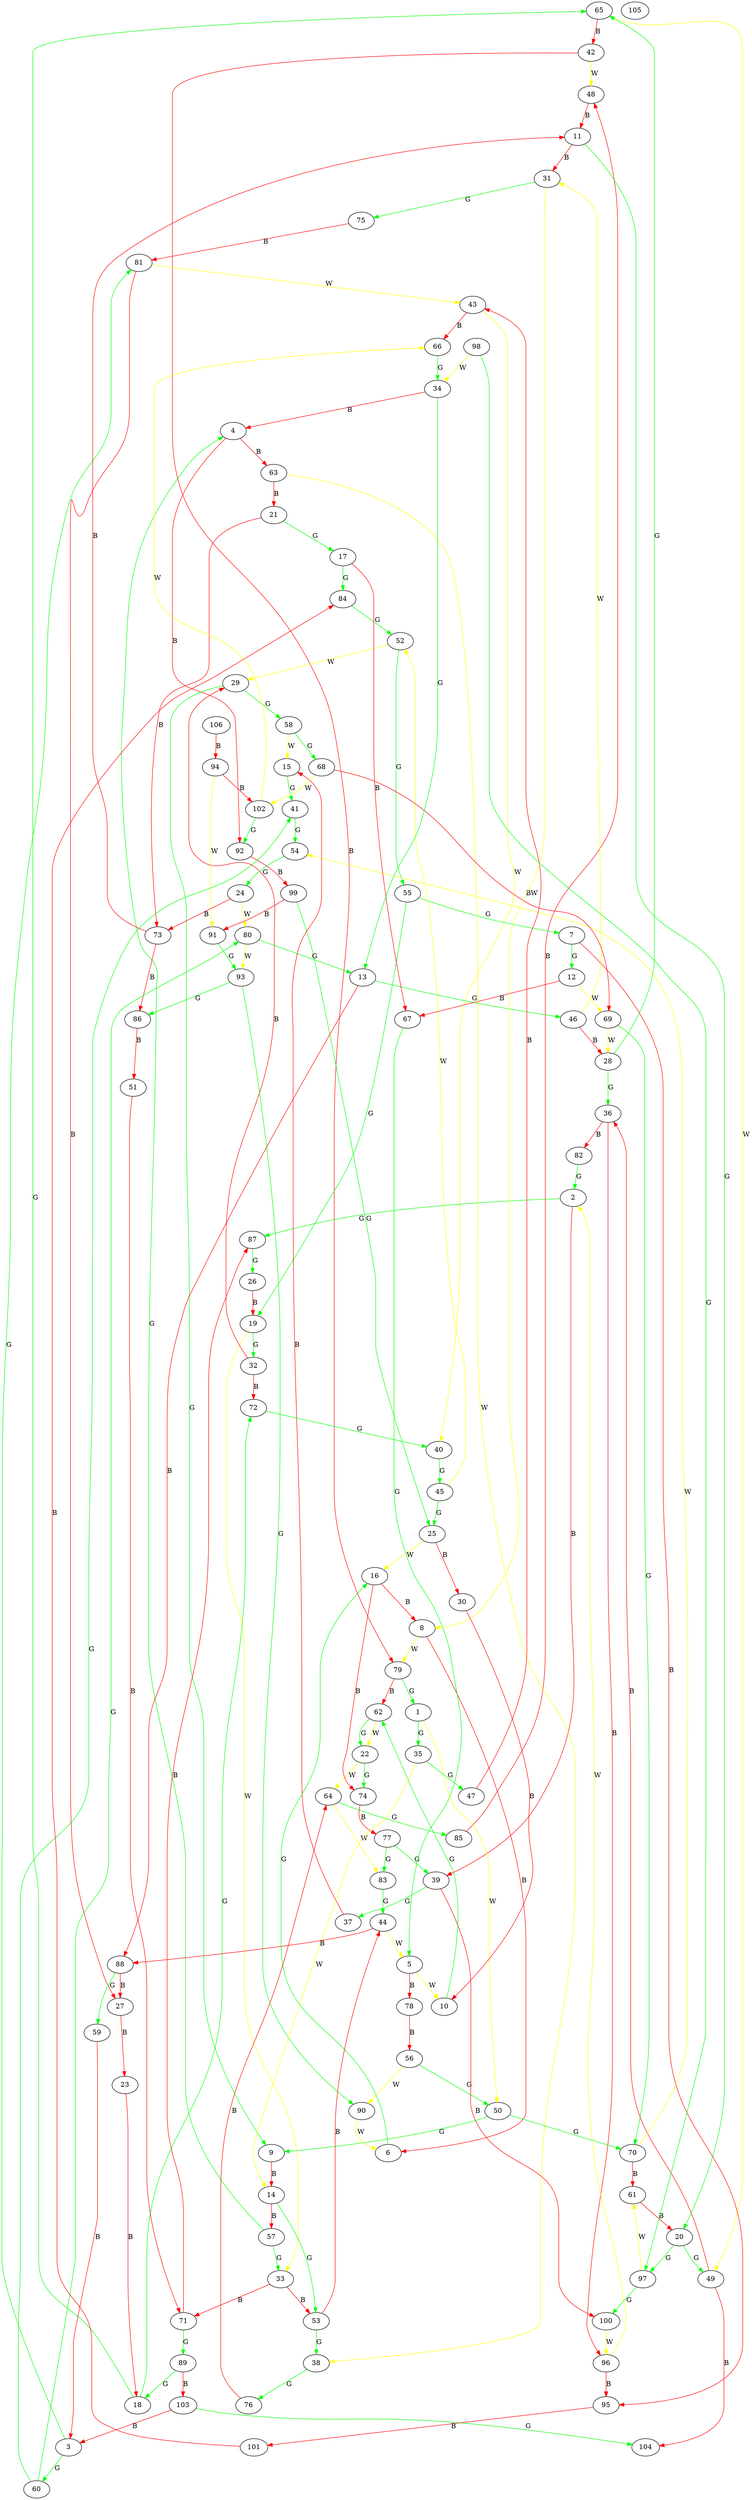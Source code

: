 digraph {
	65
	65 -> 42 [label=B color=red]
	65 -> 49 [label=W color=yellow]
	64
	64 -> 85 [label=G color=green]
	64 -> 83 [label=W color=yellow]
	19
	19 -> 32 [label=G color=green]
	19 -> 33 [label=W color=yellow]
	43
	43 -> 66 [label=B color=red]
	43 -> 40 [label=W color=yellow]
	62
	62 -> 22 [label=G color=green]
	62 -> 22 [label=W color=yellow]
	84
	84 -> 52 [label=G color=green]
	41
	41 -> 54 [label=G color=green]
	75
	75 -> 81 [label=B color=red]
	57
	57 -> 33 [label=G color=green]
	57 -> 4 [label=G color=green]
	16
	16 -> 8 [label=B color=red]
	16 -> 74 [label=B color=red]
	82
	82 -> 2 [label=G color=green]
	78
	78 -> 56 [label=B color=red]
	29
	29 -> 58 [label=G color=green]
	29 -> 9 [label=G color=green]
	49
	49 -> 36 [label=B color=red]
	49 -> 104 [label=B color=red]
	99
	99 -> 91 [label=B color=red]
	99 -> 25 [label=G color=green]
	55
	55 -> 7 [label=G color=green]
	55 -> 19 [label=G color=green]
	70
	70 -> 61 [label=B color=red]
	70 -> 54 [label=W color=yellow]
	45
	45 -> 25 [label=G color=green]
	45 -> 52 [label=W color=yellow]
	27
	27 -> 23 [label=B color=red]
	40
	40 -> 45 [label=G color=green]
	80
	80 -> 13 [label=G color=green]
	80 -> 93 [label=W color=yellow]
	104
	36
	36 -> 82 [label=B color=red]
	36 -> 96 [label=B color=red]
	97
	97 -> 100 [label=G color=green]
	97 -> 61 [label=W color=yellow]
	89
	89 -> 103 [label=B color=red]
	89 -> 18 [label=G color=green]
	74
	74 -> 77 [label=B color=red]
	4
	4 -> 63 [label=B color=red]
	4 -> 92 [label=B color=red]
	81
	81 -> 27 [label=B color=red]
	81 -> 43 [label=W color=yellow]
	37
	37 -> 15 [label=B color=red]
	22
	22 -> 74 [label=G color=green]
	22 -> 64 [label=W color=yellow]
	17
	17 -> 84 [label=G color=green]
	17 -> 67 [label=B color=red]
	100
	100 -> 96 [label=W color=yellow]
	71
	71 -> 87 [label=B color=red]
	71 -> 89 [label=G color=green]
	6
	6 -> 16 [label=G color=green]
	96
	96 -> 95 [label=B color=red]
	96 -> 2 [label=W color=yellow]
	92
	92 -> 99 [label=B color=red]
	63
	63 -> 21 [label=B color=red]
	63 -> 38 [label=W color=yellow]
	85
	85 -> 48 [label=B color=red]
	103
	103 -> 104 [label=G color=green]
	103 -> 3 [label=B color=red]
	13
	13 -> 46 [label=G color=green]
	13 -> 88 [label=B color=red]
	32
	32 -> 29 [label=B color=red]
	32 -> 72 [label=B color=red]
	24
	24 -> 73 [label=B color=red]
	24 -> 80 [label=W color=yellow]
	91
	91 -> 93 [label=G color=green]
	60
	60 -> 80 [label=G color=green]
	60 -> 41 [label=G color=green]
	54
	54 -> 24 [label=G color=green]
	79
	79 -> 1 [label=G color=green]
	79 -> 62 [label=B color=red]
	38
	38 -> 76 [label=G color=green]
	35
	35 -> 47 [label=G color=green]
	35 -> 14 [label=W color=yellow]
	7
	7 -> 12 [label=G color=green]
	7 -> 95 [label=B color=red]
	18
	18 -> 72 [label=G color=green]
	18 -> 65 [label=G color=green]
	73
	73 -> 86 [label=B color=red]
	73 -> 11 [label=B color=red]
	77
	77 -> 83 [label=G color=green]
	77 -> 39 [label=G color=green]
	9
	9 -> 14 [label=B color=red]
	58
	58 -> 68 [label=G color=green]
	58 -> 15 [label=W color=yellow]
	26
	26 -> 19 [label=B color=red]
	31
	31 -> 75 [label=G color=green]
	31 -> 8 [label=W color=yellow]
	15
	15 -> 41 [label=G color=green]
	59
	59 -> 3 [label=B color=red]
	61
	61 -> 20 [label=B color=red]
	52
	52 -> 55 [label=G color=green]
	52 -> 29 [label=W color=yellow]
	83
	83 -> 44 [label=G color=green]
	69
	69 -> 70 [label=G color=green]
	69 -> 28 [label=W color=yellow]
	86
	86 -> 51 [label=B color=red]
	5
	5 -> 78 [label=B color=red]
	5 -> 10 [label=W color=yellow]
	20
	20 -> 49 [label=G color=green]
	20 -> 97 [label=G color=green]
	3
	3 -> 60 [label=G color=green]
	3 -> 81 [label=G color=green]
	12
	12 -> 67 [label=B color=red]
	12 -> 69 [label=W color=yellow]
	44
	44 -> 88 [label=B color=red]
	44 -> 5 [label=W color=yellow]
	21
	21 -> 17 [label=G color=green]
	21 -> 73 [label=B color=red]
	66
	66 -> 34 [label=G color=green]
	34
	34 -> 4 [label=B color=red]
	34 -> 13 [label=G color=green]
	98
	98 -> 97 [label=G color=green]
	98 -> 34 [label=W color=yellow]
	11
	11 -> 31 [label=B color=red]
	11 -> 20 [label=G color=green]
	48
	48 -> 11 [label=B color=red]
	101
	101 -> 84 [label=B color=red]
	47
	47 -> 43 [label=B color=red]
	68
	68 -> 69 [label=B color=red]
	68 -> 102 [label=W color=yellow]
	39
	39 -> 37 [label=G color=green]
	39 -> 100 [label=B color=red]
	106
	106 -> 94 [label=B color=red]
	67
	67 -> 5 [label=G color=green]
	88
	88 -> 59 [label=G color=green]
	88 -> 27 [label=B color=red]
	33
	33 -> 53 [label=B color=red]
	33 -> 71 [label=B color=red]
	76
	76 -> 64 [label=B color=red]
	87
	87 -> 26 [label=G color=green]
	72
	72 -> 40 [label=G color=green]
	28
	28 -> 65 [label=G color=green]
	28 -> 36 [label=G color=green]
	56
	56 -> 50 [label=G color=green]
	56 -> 90 [label=W color=yellow]
	102
	102 -> 92 [label=G color=green]
	102 -> 66 [label=W color=yellow]
	90
	90 -> 6 [label=W color=yellow]
	23
	23 -> 18 [label=B color=red]
	1
	1 -> 35 [label=G color=green]
	1 -> 50 [label=W color=yellow]
	14
	14 -> 57 [label=B color=red]
	14 -> 53 [label=G color=green]
	94
	94 -> 102 [label=B color=red]
	94 -> 91 [label=W color=yellow]
	51
	51 -> 71 [label=B color=red]
	95
	95 -> 101 [label=B color=red]
	2
	2 -> 39 [label=B color=red]
	2 -> 87 [label=G color=green]
	10
	10 -> 62 [label=G color=green]
	8
	8 -> 6 [label=B color=red]
	8 -> 79 [label=W color=yellow]
	25
	25 -> 30 [label=B color=red]
	25 -> 16 [label=W color=yellow]
	46
	46 -> 28 [label=B color=red]
	46 -> 31 [label=W color=yellow]
	53
	53 -> 38 [label=G color=green]
	53 -> 44 [label=B color=red]
	93
	93 -> 90 [label=G color=green]
	93 -> 86 [label=G color=green]
	42
	42 -> 79 [label=B color=red]
	42 -> 48 [label=W color=yellow]
	30
	30 -> 10 [label=B color=red]
	105
	50
	50 -> 9 [label=G color=green]
	50 -> 70 [label=G color=green]
}
